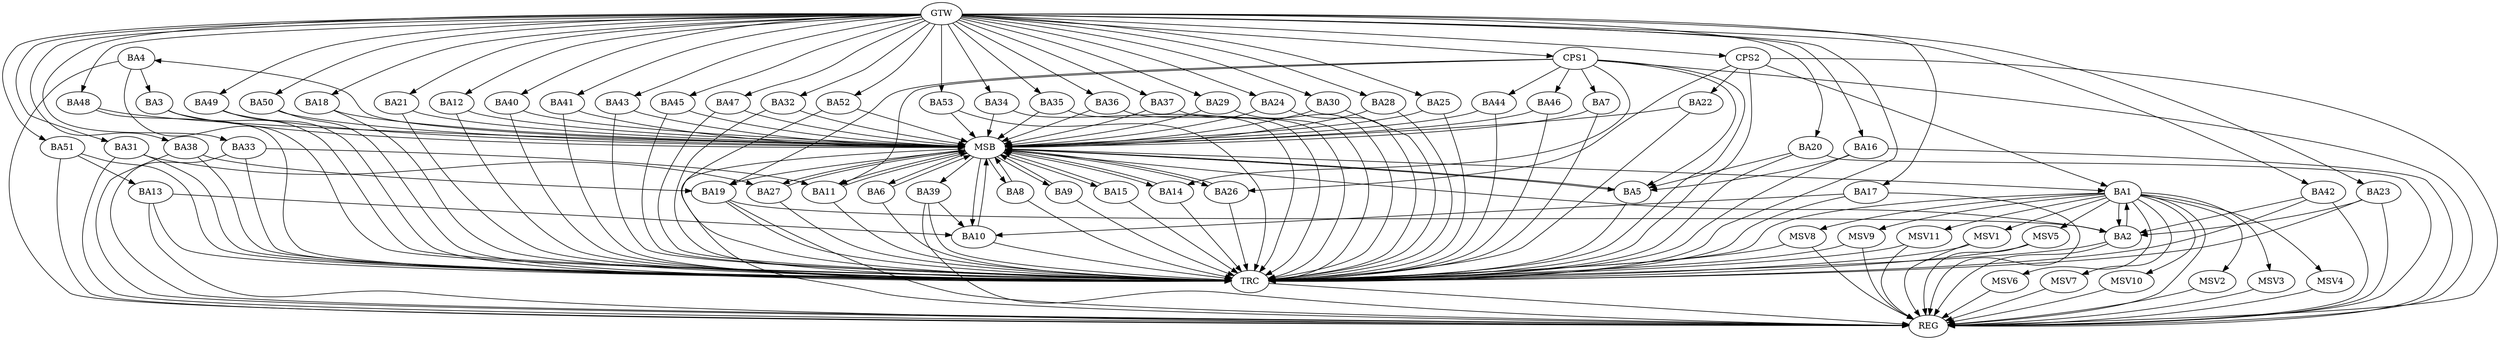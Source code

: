 strict digraph G {
  BA1 [ label="BA1" ];
  BA2 [ label="BA2" ];
  BA3 [ label="BA3" ];
  BA4 [ label="BA4" ];
  BA5 [ label="BA5" ];
  BA6 [ label="BA6" ];
  BA7 [ label="BA7" ];
  BA8 [ label="BA8" ];
  BA9 [ label="BA9" ];
  BA10 [ label="BA10" ];
  BA11 [ label="BA11" ];
  BA12 [ label="BA12" ];
  BA13 [ label="BA13" ];
  BA14 [ label="BA14" ];
  BA15 [ label="BA15" ];
  BA16 [ label="BA16" ];
  BA17 [ label="BA17" ];
  BA18 [ label="BA18" ];
  BA19 [ label="BA19" ];
  BA20 [ label="BA20" ];
  BA21 [ label="BA21" ];
  BA22 [ label="BA22" ];
  BA23 [ label="BA23" ];
  BA24 [ label="BA24" ];
  BA25 [ label="BA25" ];
  BA26 [ label="BA26" ];
  BA27 [ label="BA27" ];
  BA28 [ label="BA28" ];
  BA29 [ label="BA29" ];
  BA30 [ label="BA30" ];
  BA31 [ label="BA31" ];
  BA32 [ label="BA32" ];
  BA33 [ label="BA33" ];
  BA34 [ label="BA34" ];
  BA35 [ label="BA35" ];
  BA36 [ label="BA36" ];
  BA37 [ label="BA37" ];
  BA38 [ label="BA38" ];
  BA39 [ label="BA39" ];
  BA40 [ label="BA40" ];
  BA41 [ label="BA41" ];
  BA42 [ label="BA42" ];
  BA43 [ label="BA43" ];
  BA44 [ label="BA44" ];
  BA45 [ label="BA45" ];
  BA46 [ label="BA46" ];
  BA47 [ label="BA47" ];
  BA48 [ label="BA48" ];
  BA49 [ label="BA49" ];
  BA50 [ label="BA50" ];
  BA51 [ label="BA51" ];
  BA52 [ label="BA52" ];
  BA53 [ label="BA53" ];
  CPS1 [ label="CPS1" ];
  CPS2 [ label="CPS2" ];
  GTW [ label="GTW" ];
  REG [ label="REG" ];
  MSB [ label="MSB" ];
  TRC [ label="TRC" ];
  MSV1 [ label="MSV1" ];
  MSV2 [ label="MSV2" ];
  MSV3 [ label="MSV3" ];
  MSV4 [ label="MSV4" ];
  MSV5 [ label="MSV5" ];
  MSV6 [ label="MSV6" ];
  MSV7 [ label="MSV7" ];
  MSV8 [ label="MSV8" ];
  MSV9 [ label="MSV9" ];
  MSV10 [ label="MSV10" ];
  MSV11 [ label="MSV11" ];
  BA1 -> BA2;
  BA2 -> BA1;
  BA4 -> BA3;
  BA13 -> BA10;
  BA16 -> BA5;
  BA17 -> BA10;
  BA19 -> BA2;
  BA20 -> BA5;
  BA23 -> BA2;
  BA31 -> BA27;
  BA33 -> BA11;
  BA38 -> BA19;
  BA39 -> BA10;
  BA42 -> BA2;
  BA51 -> BA13;
  CPS1 -> BA11;
  CPS1 -> BA44;
  CPS1 -> BA19;
  CPS1 -> BA14;
  CPS1 -> BA46;
  CPS1 -> BA7;
  CPS1 -> BA5;
  CPS2 -> BA22;
  CPS2 -> BA26;
  CPS2 -> BA1;
  GTW -> BA12;
  GTW -> BA16;
  GTW -> BA17;
  GTW -> BA18;
  GTW -> BA20;
  GTW -> BA21;
  GTW -> BA23;
  GTW -> BA24;
  GTW -> BA25;
  GTW -> BA28;
  GTW -> BA29;
  GTW -> BA30;
  GTW -> BA31;
  GTW -> BA32;
  GTW -> BA33;
  GTW -> BA34;
  GTW -> BA35;
  GTW -> BA36;
  GTW -> BA37;
  GTW -> BA38;
  GTW -> BA40;
  GTW -> BA41;
  GTW -> BA42;
  GTW -> BA43;
  GTW -> BA45;
  GTW -> BA47;
  GTW -> BA48;
  GTW -> BA49;
  GTW -> BA50;
  GTW -> BA51;
  GTW -> BA52;
  GTW -> BA53;
  GTW -> CPS1;
  GTW -> CPS2;
  BA1 -> REG;
  BA2 -> REG;
  BA4 -> REG;
  BA13 -> REG;
  BA16 -> REG;
  BA17 -> REG;
  BA19 -> REG;
  BA20 -> REG;
  BA23 -> REG;
  BA31 -> REG;
  BA33 -> REG;
  BA38 -> REG;
  BA39 -> REG;
  BA42 -> REG;
  BA51 -> REG;
  CPS1 -> REG;
  CPS2 -> REG;
  BA3 -> MSB;
  MSB -> BA1;
  MSB -> REG;
  BA5 -> MSB;
  MSB -> BA2;
  BA6 -> MSB;
  BA7 -> MSB;
  MSB -> BA5;
  BA8 -> MSB;
  BA9 -> MSB;
  BA10 -> MSB;
  BA11 -> MSB;
  BA12 -> MSB;
  BA14 -> MSB;
  BA15 -> MSB;
  MSB -> BA10;
  BA18 -> MSB;
  BA21 -> MSB;
  BA22 -> MSB;
  MSB -> BA9;
  BA24 -> MSB;
  MSB -> BA14;
  BA25 -> MSB;
  BA26 -> MSB;
  BA27 -> MSB;
  BA28 -> MSB;
  BA29 -> MSB;
  BA30 -> MSB;
  MSB -> BA27;
  BA32 -> MSB;
  BA34 -> MSB;
  BA35 -> MSB;
  BA36 -> MSB;
  BA37 -> MSB;
  MSB -> BA8;
  BA40 -> MSB;
  MSB -> BA39;
  BA41 -> MSB;
  BA43 -> MSB;
  MSB -> BA26;
  BA44 -> MSB;
  MSB -> BA11;
  BA45 -> MSB;
  BA46 -> MSB;
  MSB -> BA15;
  BA47 -> MSB;
  MSB -> BA4;
  BA48 -> MSB;
  MSB -> BA6;
  BA49 -> MSB;
  MSB -> BA19;
  BA50 -> MSB;
  BA52 -> MSB;
  BA53 -> MSB;
  BA1 -> TRC;
  BA2 -> TRC;
  BA3 -> TRC;
  BA4 -> TRC;
  BA5 -> TRC;
  BA6 -> TRC;
  BA7 -> TRC;
  BA8 -> TRC;
  BA9 -> TRC;
  BA10 -> TRC;
  BA11 -> TRC;
  BA12 -> TRC;
  BA13 -> TRC;
  BA14 -> TRC;
  BA15 -> TRC;
  BA16 -> TRC;
  BA17 -> TRC;
  BA18 -> TRC;
  BA19 -> TRC;
  BA20 -> TRC;
  BA21 -> TRC;
  BA22 -> TRC;
  BA23 -> TRC;
  BA24 -> TRC;
  BA25 -> TRC;
  BA26 -> TRC;
  BA27 -> TRC;
  BA28 -> TRC;
  BA29 -> TRC;
  BA30 -> TRC;
  BA31 -> TRC;
  BA32 -> TRC;
  BA33 -> TRC;
  BA34 -> TRC;
  BA35 -> TRC;
  BA36 -> TRC;
  BA37 -> TRC;
  BA38 -> TRC;
  BA39 -> TRC;
  BA40 -> TRC;
  BA41 -> TRC;
  BA42 -> TRC;
  BA43 -> TRC;
  BA44 -> TRC;
  BA45 -> TRC;
  BA46 -> TRC;
  BA47 -> TRC;
  BA48 -> TRC;
  BA49 -> TRC;
  BA50 -> TRC;
  BA51 -> TRC;
  BA52 -> TRC;
  BA53 -> TRC;
  CPS1 -> TRC;
  CPS2 -> TRC;
  GTW -> TRC;
  TRC -> REG;
  BA1 -> MSV1;
  BA1 -> MSV2;
  BA1 -> MSV3;
  BA1 -> MSV4;
  BA1 -> MSV5;
  BA1 -> MSV6;
  MSV1 -> REG;
  MSV1 -> TRC;
  MSV2 -> REG;
  MSV3 -> REG;
  MSV4 -> REG;
  MSV5 -> REG;
  MSV5 -> TRC;
  MSV6 -> REG;
  BA1 -> MSV7;
  MSV7 -> REG;
  BA1 -> MSV8;
  MSV8 -> REG;
  MSV8 -> TRC;
  BA1 -> MSV9;
  MSV9 -> REG;
  MSV9 -> TRC;
  BA1 -> MSV10;
  MSV10 -> REG;
  BA1 -> MSV11;
  MSV11 -> REG;
  MSV11 -> TRC;
}
